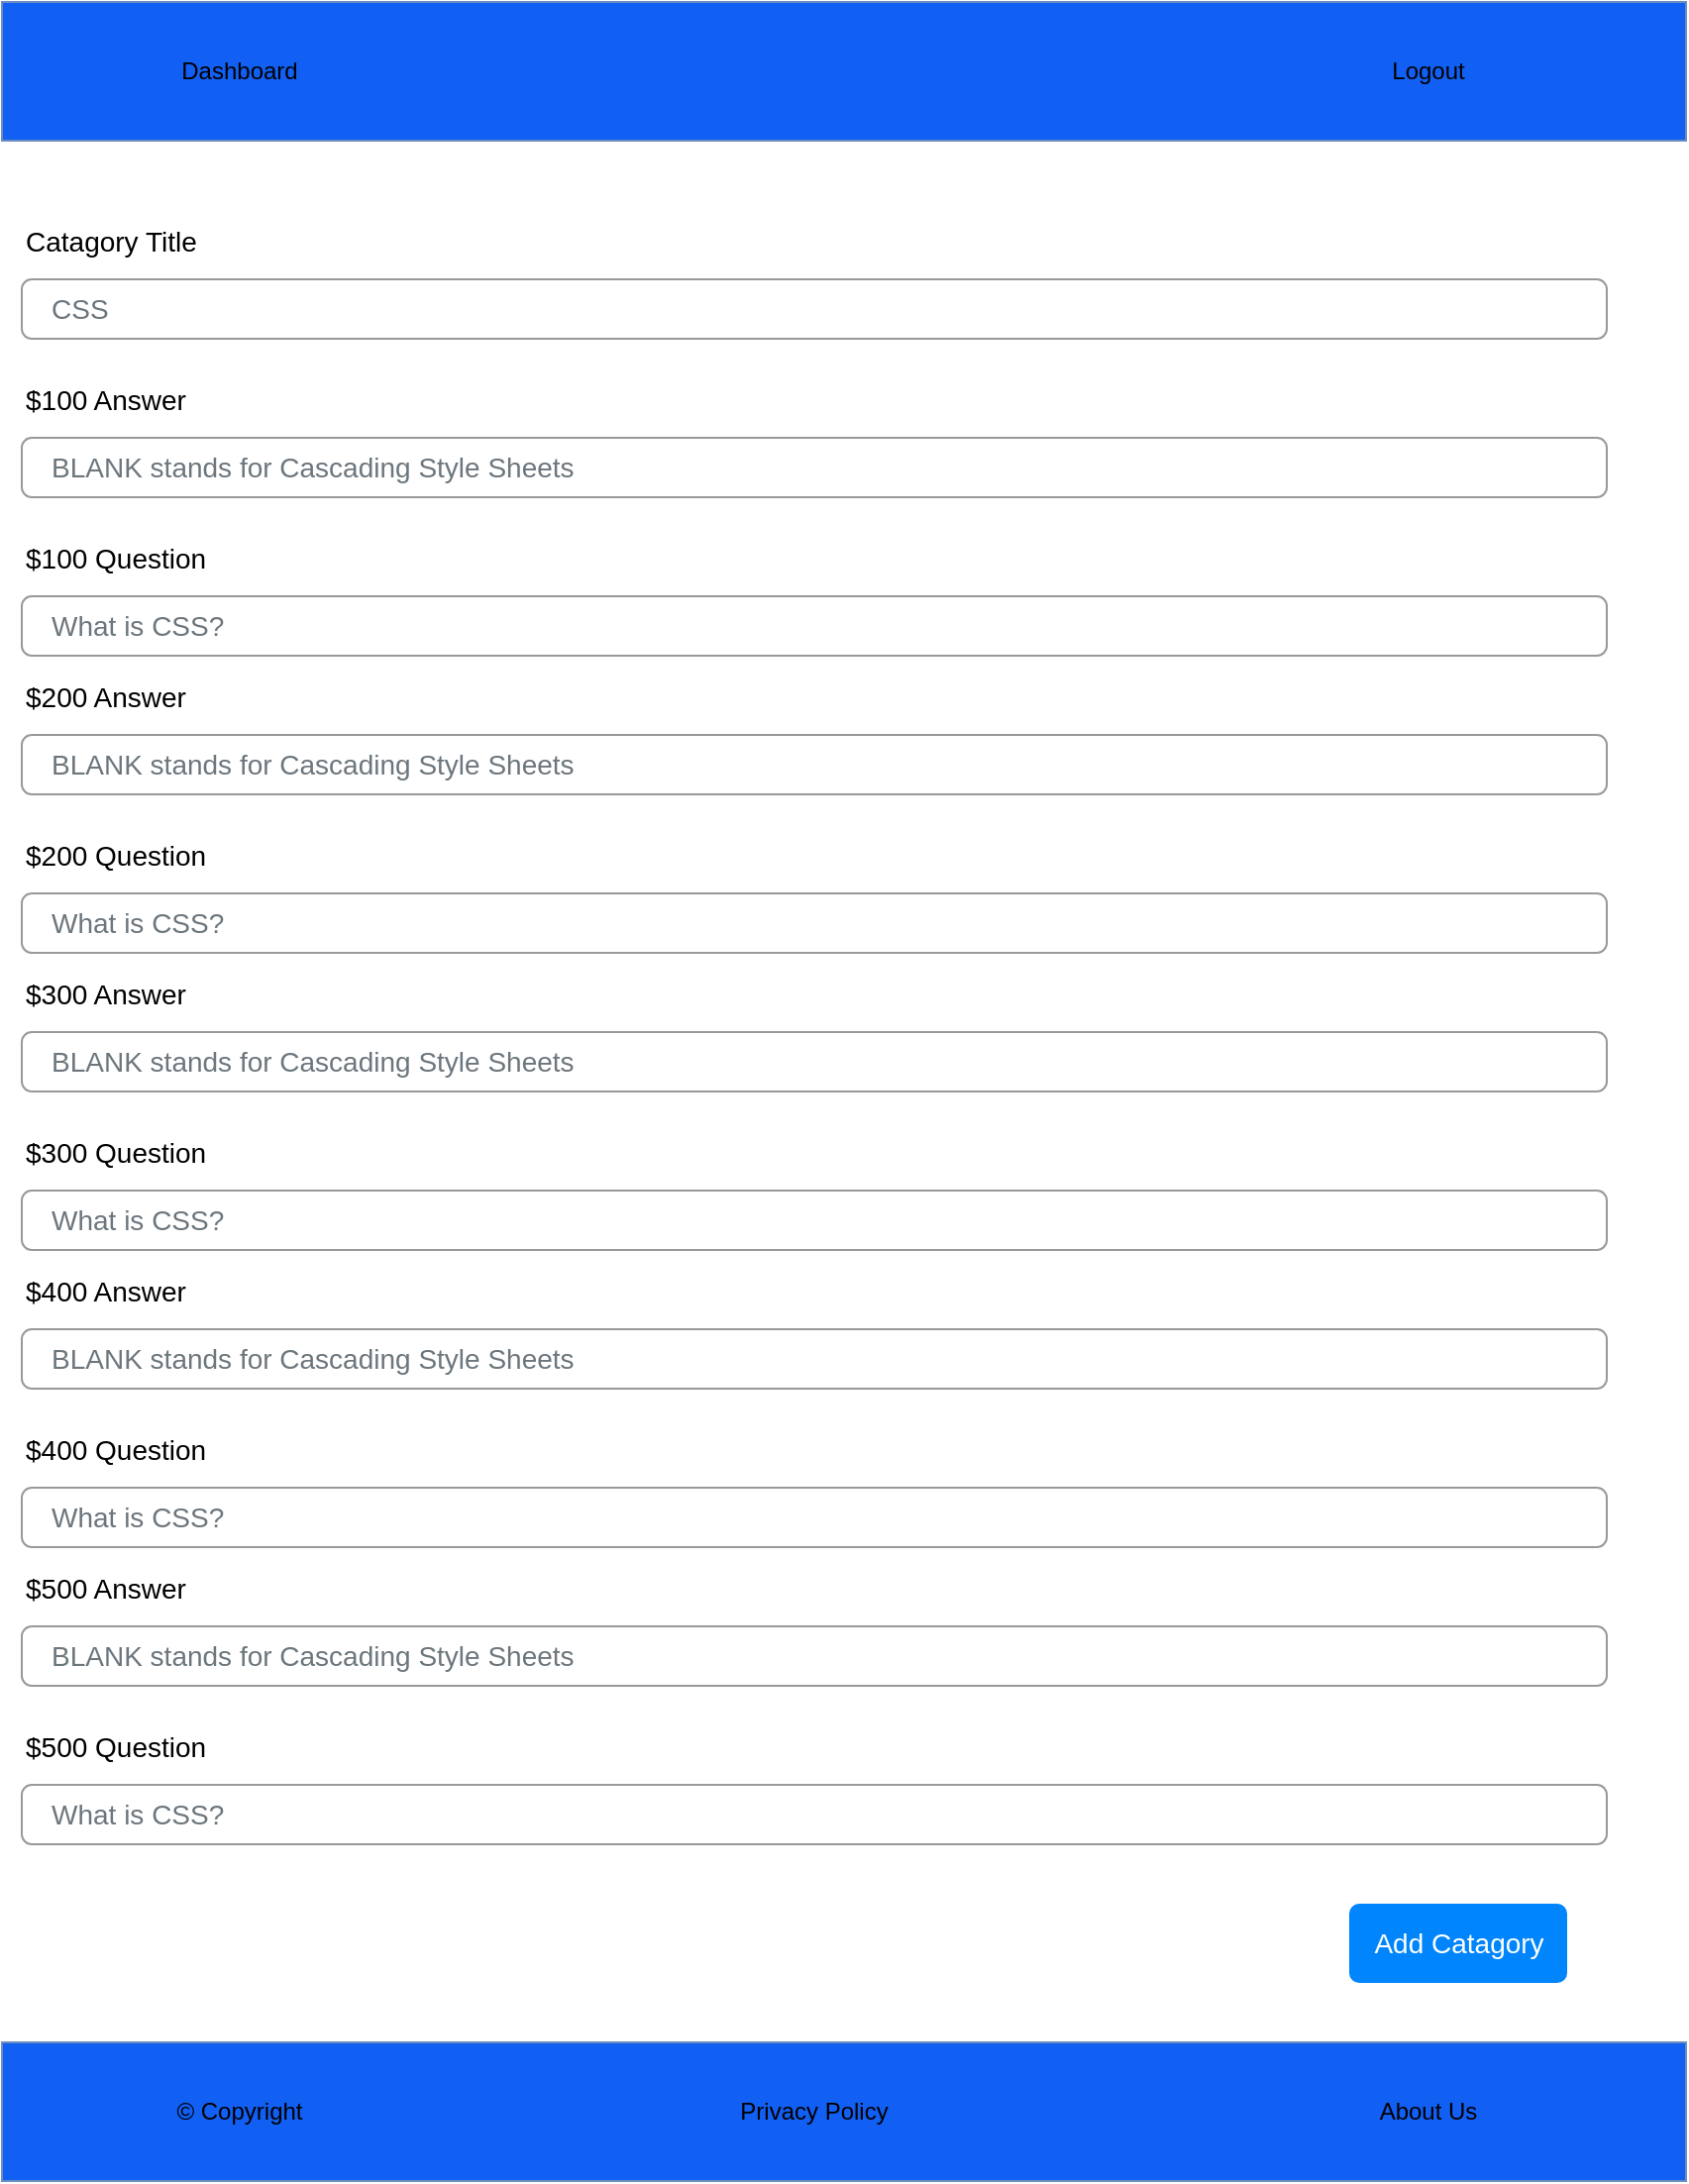 <mxfile>
    <diagram id="LeW0GwIIXmkcreWbN-zC" name="Page-1">
        <mxGraphModel dx="590" dy="277" grid="1" gridSize="10" guides="1" tooltips="1" connect="1" arrows="1" fold="1" page="1" pageScale="1" pageWidth="850" pageHeight="1100" math="0" shadow="0">
            <root>
                <mxCell id="0"/>
                <mxCell id="1" parent="0"/>
                <mxCell id="BHjIfFnK7PsLAPyRQP0X-1" value="" style="rounded=0;whiteSpace=wrap;html=1;fillColor=#115FF3;strokeColor=#6c8ebf;" parent="1" vertex="1">
                    <mxGeometry width="850" height="70" as="geometry"/>
                </mxCell>
                <mxCell id="BHjIfFnK7PsLAPyRQP0X-2" value="Dashboard" style="text;html=1;strokeColor=none;fillColor=none;align=center;verticalAlign=middle;whiteSpace=wrap;rounded=0;" parent="1" vertex="1">
                    <mxGeometry x="90" y="20" width="60" height="30" as="geometry"/>
                </mxCell>
                <mxCell id="BHjIfFnK7PsLAPyRQP0X-3" value="Logout" style="text;html=1;strokeColor=none;fillColor=none;align=center;verticalAlign=middle;whiteSpace=wrap;rounded=0;" parent="1" vertex="1">
                    <mxGeometry x="690" y="20" width="60" height="30" as="geometry"/>
                </mxCell>
                <mxCell id="BHjIfFnK7PsLAPyRQP0X-4" value="" style="rounded=0;whiteSpace=wrap;html=1;fillColor=#115FF3;strokeColor=#6c8ebf;" parent="1" vertex="1">
                    <mxGeometry y="1030" width="850" height="70" as="geometry"/>
                </mxCell>
                <mxCell id="BHjIfFnK7PsLAPyRQP0X-5" value="© Copyright" style="text;html=1;strokeColor=none;fillColor=none;align=center;verticalAlign=middle;whiteSpace=wrap;rounded=0;" parent="1" vertex="1">
                    <mxGeometry x="80" y="1050" width="80" height="30" as="geometry"/>
                </mxCell>
                <mxCell id="BHjIfFnK7PsLAPyRQP0X-6" value="Privacy Policy" style="text;html=1;strokeColor=none;fillColor=none;align=center;verticalAlign=middle;whiteSpace=wrap;rounded=0;" parent="1" vertex="1">
                    <mxGeometry x="370" y="1050" width="80" height="30" as="geometry"/>
                </mxCell>
                <mxCell id="BHjIfFnK7PsLAPyRQP0X-7" value="About Us" style="text;html=1;strokeColor=none;fillColor=none;align=center;verticalAlign=middle;whiteSpace=wrap;rounded=0;" parent="1" vertex="1">
                    <mxGeometry x="680" y="1050" width="80" height="30" as="geometry"/>
                </mxCell>
                <mxCell id="BHjIfFnK7PsLAPyRQP0X-8" value="Catagory Title" style="fillColor=none;strokeColor=none;align=left;fontSize=14;" parent="1" vertex="1">
                    <mxGeometry width="260" height="40" relative="1" as="geometry">
                        <mxPoint x="10" y="100" as="offset"/>
                    </mxGeometry>
                </mxCell>
                <mxCell id="BHjIfFnK7PsLAPyRQP0X-9" value="CSS" style="html=1;shadow=0;dashed=0;shape=mxgraph.bootstrap.rrect;rSize=5;fillColor=none;strokeColor=#999999;align=left;spacing=15;fontSize=14;fontColor=#6C767D;" parent="1" vertex="1">
                    <mxGeometry width="800" height="30" relative="1" as="geometry">
                        <mxPoint x="10" y="140" as="offset"/>
                    </mxGeometry>
                </mxCell>
                <mxCell id="BHjIfFnK7PsLAPyRQP0X-11" value="$100 Answer" style="fillColor=none;strokeColor=none;align=left;fontSize=14;" parent="1" vertex="1">
                    <mxGeometry width="260" height="40" relative="1" as="geometry">
                        <mxPoint x="10" y="180" as="offset"/>
                    </mxGeometry>
                </mxCell>
                <mxCell id="BHjIfFnK7PsLAPyRQP0X-12" value="BLANK stands for Cascading Style Sheets" style="html=1;shadow=0;dashed=0;shape=mxgraph.bootstrap.rrect;rSize=5;fillColor=none;strokeColor=#999999;align=left;spacing=15;fontSize=14;fontColor=#6C767D;" parent="1" vertex="1">
                    <mxGeometry width="800" height="30" relative="1" as="geometry">
                        <mxPoint x="10" y="220" as="offset"/>
                    </mxGeometry>
                </mxCell>
                <mxCell id="BHjIfFnK7PsLAPyRQP0X-14" value="Add Catagory" style="html=1;shadow=0;dashed=0;shape=mxgraph.bootstrap.rrect;rSize=5;fillColor=#0085FC;strokeColor=none;align=center;fontSize=14;fontColor=#FFFFFF;" parent="1" vertex="1">
                    <mxGeometry width="110" height="40" relative="1" as="geometry">
                        <mxPoint x="680" y="960" as="offset"/>
                    </mxGeometry>
                </mxCell>
                <mxCell id="BHjIfFnK7PsLAPyRQP0X-15" value="$100 Question" style="fillColor=none;strokeColor=none;align=left;fontSize=14;" parent="1" vertex="1">
                    <mxGeometry x="10" y="260" width="260" height="40" as="geometry"/>
                </mxCell>
                <mxCell id="BHjIfFnK7PsLAPyRQP0X-16" value="What is CSS?" style="html=1;shadow=0;dashed=0;shape=mxgraph.bootstrap.rrect;rSize=5;fillColor=none;strokeColor=#999999;align=left;spacing=15;fontSize=14;fontColor=#6C767D;" parent="1" vertex="1">
                    <mxGeometry x="10" y="300" width="800" height="30" as="geometry"/>
                </mxCell>
                <mxCell id="BHjIfFnK7PsLAPyRQP0X-20" value="$200 Answer" style="fillColor=none;strokeColor=none;align=left;fontSize=14;" parent="1" vertex="1">
                    <mxGeometry x="10" y="330" width="260" height="40" as="geometry"/>
                </mxCell>
                <mxCell id="BHjIfFnK7PsLAPyRQP0X-21" value="BLANK stands for Cascading Style Sheets" style="html=1;shadow=0;dashed=0;shape=mxgraph.bootstrap.rrect;rSize=5;fillColor=none;strokeColor=#999999;align=left;spacing=15;fontSize=14;fontColor=#6C767D;" parent="1" vertex="1">
                    <mxGeometry x="10" y="370" width="800" height="30" as="geometry"/>
                </mxCell>
                <mxCell id="BHjIfFnK7PsLAPyRQP0X-22" value="$200 Question" style="fillColor=none;strokeColor=none;align=left;fontSize=14;" parent="1" vertex="1">
                    <mxGeometry x="10" y="410" width="260" height="40" as="geometry"/>
                </mxCell>
                <mxCell id="BHjIfFnK7PsLAPyRQP0X-23" value="What is CSS?" style="html=1;shadow=0;dashed=0;shape=mxgraph.bootstrap.rrect;rSize=5;fillColor=none;strokeColor=#999999;align=left;spacing=15;fontSize=14;fontColor=#6C767D;" parent="1" vertex="1">
                    <mxGeometry x="10" y="450" width="800" height="30" as="geometry"/>
                </mxCell>
                <mxCell id="BHjIfFnK7PsLAPyRQP0X-24" value="$300 Answer" style="fillColor=none;strokeColor=none;align=left;fontSize=14;" parent="1" vertex="1">
                    <mxGeometry x="10" y="480" width="260" height="40" as="geometry"/>
                </mxCell>
                <mxCell id="BHjIfFnK7PsLAPyRQP0X-25" value="BLANK stands for Cascading Style Sheets" style="html=1;shadow=0;dashed=0;shape=mxgraph.bootstrap.rrect;rSize=5;fillColor=none;strokeColor=#999999;align=left;spacing=15;fontSize=14;fontColor=#6C767D;" parent="1" vertex="1">
                    <mxGeometry x="10" y="520" width="800" height="30" as="geometry"/>
                </mxCell>
                <mxCell id="BHjIfFnK7PsLAPyRQP0X-26" value="$300 Question" style="fillColor=none;strokeColor=none;align=left;fontSize=14;" parent="1" vertex="1">
                    <mxGeometry x="10" y="560" width="260" height="40" as="geometry"/>
                </mxCell>
                <mxCell id="BHjIfFnK7PsLAPyRQP0X-27" value="What is CSS?" style="html=1;shadow=0;dashed=0;shape=mxgraph.bootstrap.rrect;rSize=5;fillColor=none;strokeColor=#999999;align=left;spacing=15;fontSize=14;fontColor=#6C767D;" parent="1" vertex="1">
                    <mxGeometry x="10" y="600" width="800" height="30" as="geometry"/>
                </mxCell>
                <mxCell id="BHjIfFnK7PsLAPyRQP0X-28" value="$400 Answer" style="fillColor=none;strokeColor=none;align=left;fontSize=14;" parent="1" vertex="1">
                    <mxGeometry x="10" y="630" width="260" height="40" as="geometry"/>
                </mxCell>
                <mxCell id="BHjIfFnK7PsLAPyRQP0X-29" value="BLANK stands for Cascading Style Sheets" style="html=1;shadow=0;dashed=0;shape=mxgraph.bootstrap.rrect;rSize=5;fillColor=none;strokeColor=#999999;align=left;spacing=15;fontSize=14;fontColor=#6C767D;" parent="1" vertex="1">
                    <mxGeometry x="10" y="670" width="800" height="30" as="geometry"/>
                </mxCell>
                <mxCell id="BHjIfFnK7PsLAPyRQP0X-30" value="$400 Question" style="fillColor=none;strokeColor=none;align=left;fontSize=14;" parent="1" vertex="1">
                    <mxGeometry x="10" y="710" width="260" height="40" as="geometry"/>
                </mxCell>
                <mxCell id="BHjIfFnK7PsLAPyRQP0X-31" value="What is CSS?" style="html=1;shadow=0;dashed=0;shape=mxgraph.bootstrap.rrect;rSize=5;fillColor=none;strokeColor=#999999;align=left;spacing=15;fontSize=14;fontColor=#6C767D;" parent="1" vertex="1">
                    <mxGeometry x="10" y="750" width="800" height="30" as="geometry"/>
                </mxCell>
                <mxCell id="BHjIfFnK7PsLAPyRQP0X-32" value="$500 Answer" style="fillColor=none;strokeColor=none;align=left;fontSize=14;" parent="1" vertex="1">
                    <mxGeometry x="10" y="780" width="260" height="40" as="geometry"/>
                </mxCell>
                <mxCell id="BHjIfFnK7PsLAPyRQP0X-33" value="BLANK stands for Cascading Style Sheets" style="html=1;shadow=0;dashed=0;shape=mxgraph.bootstrap.rrect;rSize=5;fillColor=none;strokeColor=#999999;align=left;spacing=15;fontSize=14;fontColor=#6C767D;" parent="1" vertex="1">
                    <mxGeometry x="10" y="820" width="800" height="30" as="geometry"/>
                </mxCell>
                <mxCell id="BHjIfFnK7PsLAPyRQP0X-34" value="$500 Question" style="fillColor=none;strokeColor=none;align=left;fontSize=14;" parent="1" vertex="1">
                    <mxGeometry x="10" y="860" width="260" height="40" as="geometry"/>
                </mxCell>
                <mxCell id="BHjIfFnK7PsLAPyRQP0X-35" value="What is CSS?" style="html=1;shadow=0;dashed=0;shape=mxgraph.bootstrap.rrect;rSize=5;fillColor=none;strokeColor=#999999;align=left;spacing=15;fontSize=14;fontColor=#6C767D;" parent="1" vertex="1">
                    <mxGeometry x="10" y="900" width="800" height="30" as="geometry"/>
                </mxCell>
            </root>
        </mxGraphModel>
    </diagram>
</mxfile>